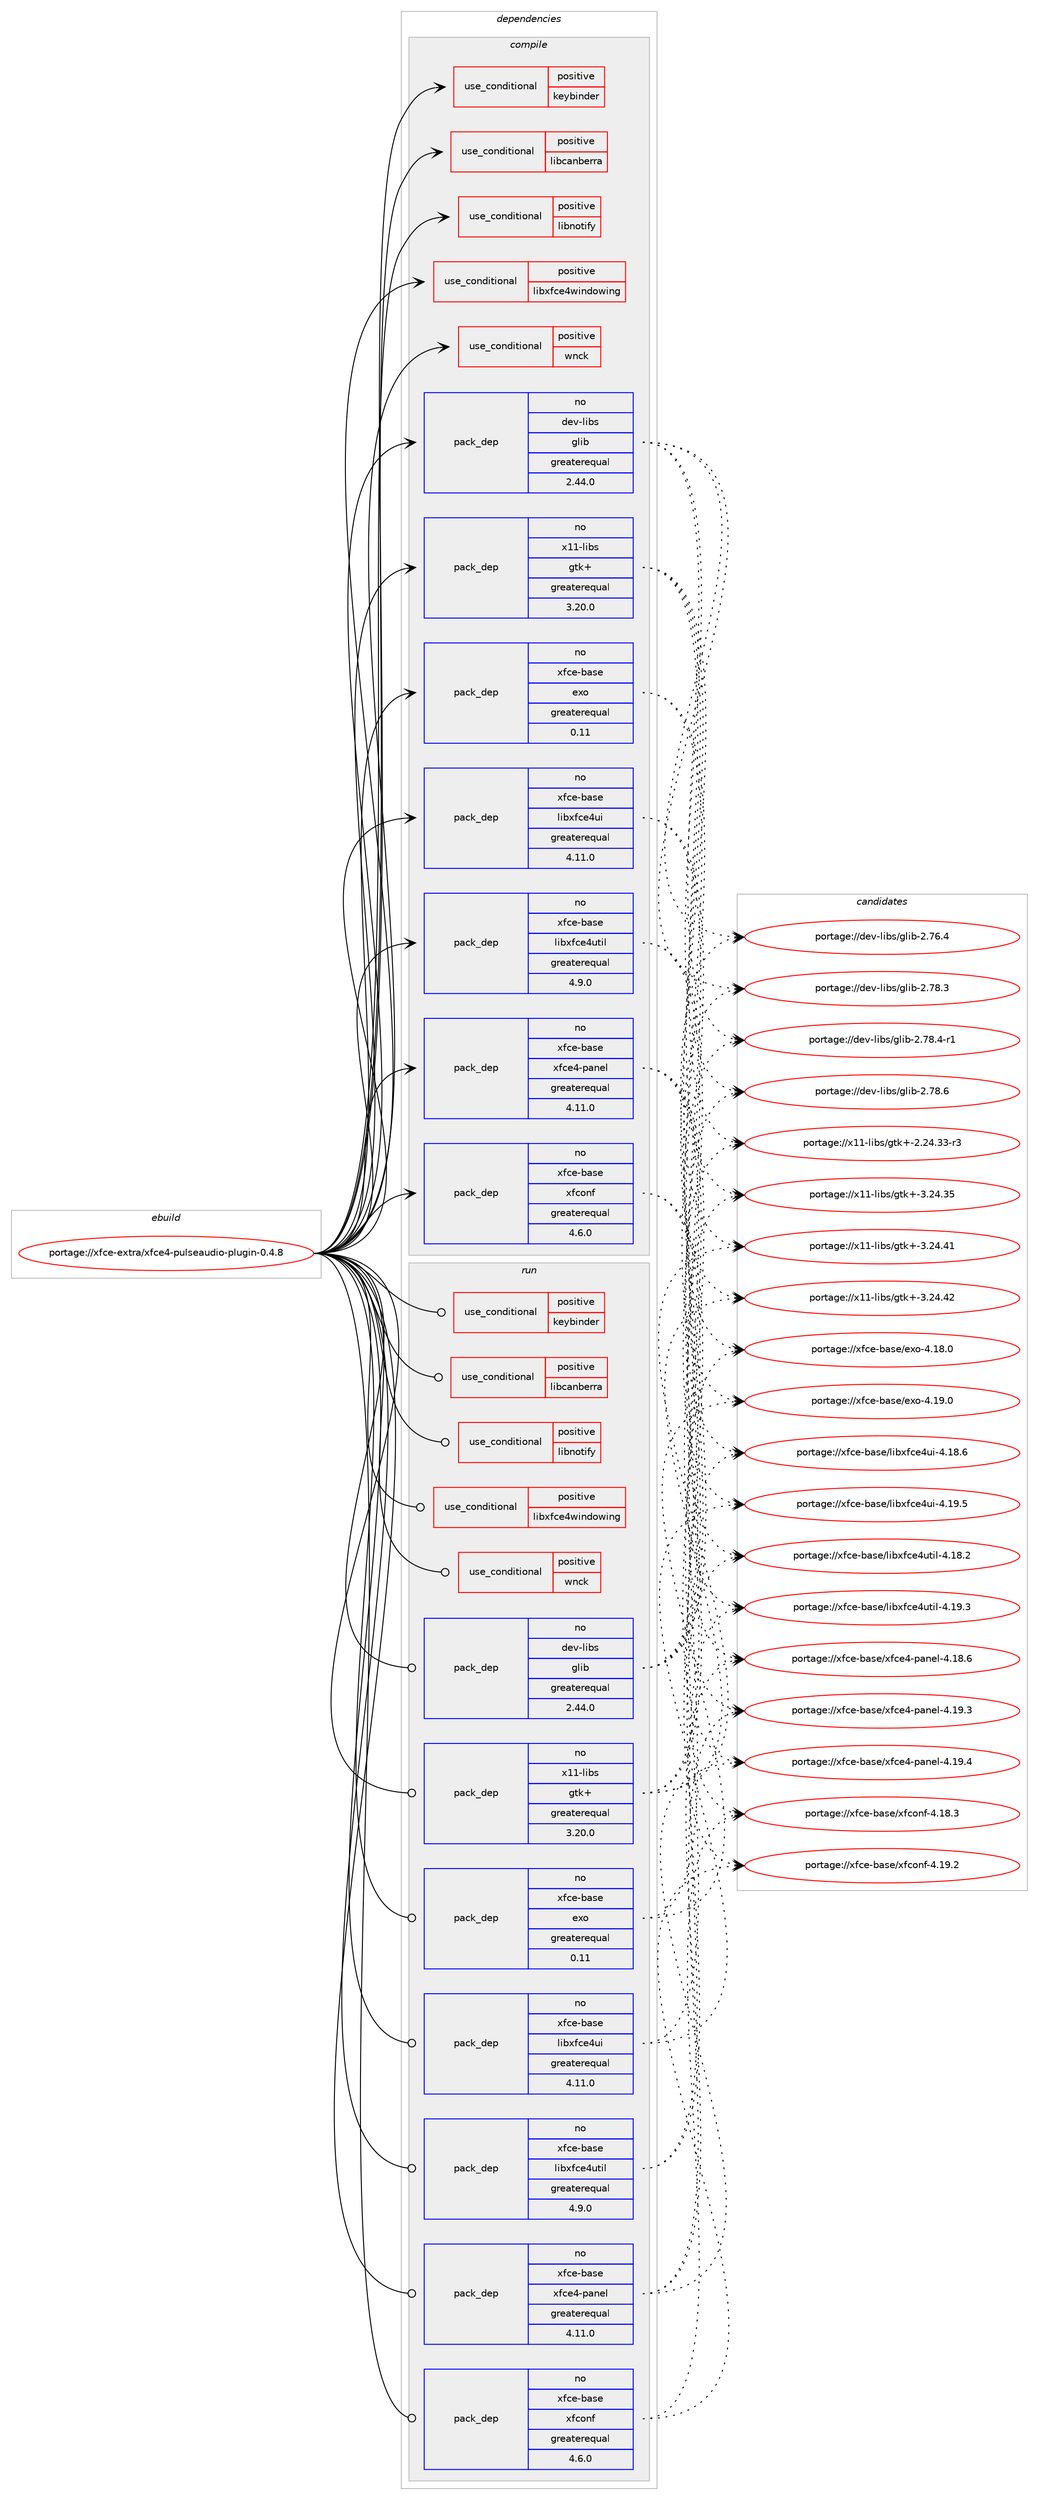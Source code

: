 digraph prolog {

# *************
# Graph options
# *************

newrank=true;
concentrate=true;
compound=true;
graph [rankdir=LR,fontname=Helvetica,fontsize=10,ranksep=1.5];#, ranksep=2.5, nodesep=0.2];
edge  [arrowhead=vee];
node  [fontname=Helvetica,fontsize=10];

# **********
# The ebuild
# **********

subgraph cluster_leftcol {
color=gray;
rank=same;
label=<<i>ebuild</i>>;
id [label="portage://xfce-extra/xfce4-pulseaudio-plugin-0.4.8", color=red, width=4, href="../xfce-extra/xfce4-pulseaudio-plugin-0.4.8.svg"];
}

# ****************
# The dependencies
# ****************

subgraph cluster_midcol {
color=gray;
label=<<i>dependencies</i>>;
subgraph cluster_compile {
fillcolor="#eeeeee";
style=filled;
label=<<i>compile</i>>;
subgraph cond1024 {
dependency2764 [label=<<TABLE BORDER="0" CELLBORDER="1" CELLSPACING="0" CELLPADDING="4"><TR><TD ROWSPAN="3" CELLPADDING="10">use_conditional</TD></TR><TR><TD>positive</TD></TR><TR><TD>keybinder</TD></TR></TABLE>>, shape=none, color=red];
# *** BEGIN UNKNOWN DEPENDENCY TYPE (TODO) ***
# dependency2764 -> package_dependency(portage://xfce-extra/xfce4-pulseaudio-plugin-0.4.8,install,no,dev-libs,keybinder,none,[,,],[slot(3)],[])
# *** END UNKNOWN DEPENDENCY TYPE (TODO) ***

}
id:e -> dependency2764:w [weight=20,style="solid",arrowhead="vee"];
subgraph cond1025 {
dependency2765 [label=<<TABLE BORDER="0" CELLBORDER="1" CELLSPACING="0" CELLPADDING="4"><TR><TD ROWSPAN="3" CELLPADDING="10">use_conditional</TD></TR><TR><TD>positive</TD></TR><TR><TD>libcanberra</TD></TR></TABLE>>, shape=none, color=red];
# *** BEGIN UNKNOWN DEPENDENCY TYPE (TODO) ***
# dependency2765 -> package_dependency(portage://xfce-extra/xfce4-pulseaudio-plugin-0.4.8,install,no,media-libs,libcanberra,none,[,,],[],[])
# *** END UNKNOWN DEPENDENCY TYPE (TODO) ***

}
id:e -> dependency2765:w [weight=20,style="solid",arrowhead="vee"];
subgraph cond1026 {
dependency2766 [label=<<TABLE BORDER="0" CELLBORDER="1" CELLSPACING="0" CELLPADDING="4"><TR><TD ROWSPAN="3" CELLPADDING="10">use_conditional</TD></TR><TR><TD>positive</TD></TR><TR><TD>libnotify</TD></TR></TABLE>>, shape=none, color=red];
# *** BEGIN UNKNOWN DEPENDENCY TYPE (TODO) ***
# dependency2766 -> package_dependency(portage://xfce-extra/xfce4-pulseaudio-plugin-0.4.8,install,no,x11-libs,libnotify,none,[,,],[],[])
# *** END UNKNOWN DEPENDENCY TYPE (TODO) ***

}
id:e -> dependency2766:w [weight=20,style="solid",arrowhead="vee"];
subgraph cond1027 {
dependency2767 [label=<<TABLE BORDER="0" CELLBORDER="1" CELLSPACING="0" CELLPADDING="4"><TR><TD ROWSPAN="3" CELLPADDING="10">use_conditional</TD></TR><TR><TD>positive</TD></TR><TR><TD>libxfce4windowing</TD></TR></TABLE>>, shape=none, color=red];
# *** BEGIN UNKNOWN DEPENDENCY TYPE (TODO) ***
# dependency2767 -> package_dependency(portage://xfce-extra/xfce4-pulseaudio-plugin-0.4.8,install,no,xfce-base,libxfce4windowing,none,[,,],any_same_slot,[])
# *** END UNKNOWN DEPENDENCY TYPE (TODO) ***

}
id:e -> dependency2767:w [weight=20,style="solid",arrowhead="vee"];
subgraph cond1028 {
dependency2768 [label=<<TABLE BORDER="0" CELLBORDER="1" CELLSPACING="0" CELLPADDING="4"><TR><TD ROWSPAN="3" CELLPADDING="10">use_conditional</TD></TR><TR><TD>positive</TD></TR><TR><TD>wnck</TD></TR></TABLE>>, shape=none, color=red];
# *** BEGIN UNKNOWN DEPENDENCY TYPE (TODO) ***
# dependency2768 -> package_dependency(portage://xfce-extra/xfce4-pulseaudio-plugin-0.4.8,install,no,x11-libs,libwnck,none,[,,],[slot(3)],[])
# *** END UNKNOWN DEPENDENCY TYPE (TODO) ***

}
id:e -> dependency2768:w [weight=20,style="solid",arrowhead="vee"];
subgraph pack1668 {
dependency2769 [label=<<TABLE BORDER="0" CELLBORDER="1" CELLSPACING="0" CELLPADDING="4" WIDTH="220"><TR><TD ROWSPAN="6" CELLPADDING="30">pack_dep</TD></TR><TR><TD WIDTH="110">no</TD></TR><TR><TD>dev-libs</TD></TR><TR><TD>glib</TD></TR><TR><TD>greaterequal</TD></TR><TR><TD>2.44.0</TD></TR></TABLE>>, shape=none, color=blue];
}
id:e -> dependency2769:w [weight=20,style="solid",arrowhead="vee"];
# *** BEGIN UNKNOWN DEPENDENCY TYPE (TODO) ***
# id -> package_dependency(portage://xfce-extra/xfce4-pulseaudio-plugin-0.4.8,install,no,media-libs,libpulse,none,[,,],any_same_slot,[use(enable(glib),none)])
# *** END UNKNOWN DEPENDENCY TYPE (TODO) ***

subgraph pack1669 {
dependency2770 [label=<<TABLE BORDER="0" CELLBORDER="1" CELLSPACING="0" CELLPADDING="4" WIDTH="220"><TR><TD ROWSPAN="6" CELLPADDING="30">pack_dep</TD></TR><TR><TD WIDTH="110">no</TD></TR><TR><TD>x11-libs</TD></TR><TR><TD>gtk+</TD></TR><TR><TD>greaterequal</TD></TR><TR><TD>3.20.0</TD></TR></TABLE>>, shape=none, color=blue];
}
id:e -> dependency2770:w [weight=20,style="solid",arrowhead="vee"];
subgraph pack1670 {
dependency2771 [label=<<TABLE BORDER="0" CELLBORDER="1" CELLSPACING="0" CELLPADDING="4" WIDTH="220"><TR><TD ROWSPAN="6" CELLPADDING="30">pack_dep</TD></TR><TR><TD WIDTH="110">no</TD></TR><TR><TD>xfce-base</TD></TR><TR><TD>exo</TD></TR><TR><TD>greaterequal</TD></TR><TR><TD>0.11</TD></TR></TABLE>>, shape=none, color=blue];
}
id:e -> dependency2771:w [weight=20,style="solid",arrowhead="vee"];
subgraph pack1671 {
dependency2772 [label=<<TABLE BORDER="0" CELLBORDER="1" CELLSPACING="0" CELLPADDING="4" WIDTH="220"><TR><TD ROWSPAN="6" CELLPADDING="30">pack_dep</TD></TR><TR><TD WIDTH="110">no</TD></TR><TR><TD>xfce-base</TD></TR><TR><TD>libxfce4ui</TD></TR><TR><TD>greaterequal</TD></TR><TR><TD>4.11.0</TD></TR></TABLE>>, shape=none, color=blue];
}
id:e -> dependency2772:w [weight=20,style="solid",arrowhead="vee"];
subgraph pack1672 {
dependency2773 [label=<<TABLE BORDER="0" CELLBORDER="1" CELLSPACING="0" CELLPADDING="4" WIDTH="220"><TR><TD ROWSPAN="6" CELLPADDING="30">pack_dep</TD></TR><TR><TD WIDTH="110">no</TD></TR><TR><TD>xfce-base</TD></TR><TR><TD>libxfce4util</TD></TR><TR><TD>greaterequal</TD></TR><TR><TD>4.9.0</TD></TR></TABLE>>, shape=none, color=blue];
}
id:e -> dependency2773:w [weight=20,style="solid",arrowhead="vee"];
subgraph pack1673 {
dependency2774 [label=<<TABLE BORDER="0" CELLBORDER="1" CELLSPACING="0" CELLPADDING="4" WIDTH="220"><TR><TD ROWSPAN="6" CELLPADDING="30">pack_dep</TD></TR><TR><TD WIDTH="110">no</TD></TR><TR><TD>xfce-base</TD></TR><TR><TD>xfce4-panel</TD></TR><TR><TD>greaterequal</TD></TR><TR><TD>4.11.0</TD></TR></TABLE>>, shape=none, color=blue];
}
id:e -> dependency2774:w [weight=20,style="solid",arrowhead="vee"];
subgraph pack1674 {
dependency2775 [label=<<TABLE BORDER="0" CELLBORDER="1" CELLSPACING="0" CELLPADDING="4" WIDTH="220"><TR><TD ROWSPAN="6" CELLPADDING="30">pack_dep</TD></TR><TR><TD WIDTH="110">no</TD></TR><TR><TD>xfce-base</TD></TR><TR><TD>xfconf</TD></TR><TR><TD>greaterequal</TD></TR><TR><TD>4.6.0</TD></TR></TABLE>>, shape=none, color=blue];
}
id:e -> dependency2775:w [weight=20,style="solid",arrowhead="vee"];
}
subgraph cluster_compileandrun {
fillcolor="#eeeeee";
style=filled;
label=<<i>compile and run</i>>;
}
subgraph cluster_run {
fillcolor="#eeeeee";
style=filled;
label=<<i>run</i>>;
subgraph cond1029 {
dependency2776 [label=<<TABLE BORDER="0" CELLBORDER="1" CELLSPACING="0" CELLPADDING="4"><TR><TD ROWSPAN="3" CELLPADDING="10">use_conditional</TD></TR><TR><TD>positive</TD></TR><TR><TD>keybinder</TD></TR></TABLE>>, shape=none, color=red];
# *** BEGIN UNKNOWN DEPENDENCY TYPE (TODO) ***
# dependency2776 -> package_dependency(portage://xfce-extra/xfce4-pulseaudio-plugin-0.4.8,run,no,dev-libs,keybinder,none,[,,],[slot(3)],[])
# *** END UNKNOWN DEPENDENCY TYPE (TODO) ***

}
id:e -> dependency2776:w [weight=20,style="solid",arrowhead="odot"];
subgraph cond1030 {
dependency2777 [label=<<TABLE BORDER="0" CELLBORDER="1" CELLSPACING="0" CELLPADDING="4"><TR><TD ROWSPAN="3" CELLPADDING="10">use_conditional</TD></TR><TR><TD>positive</TD></TR><TR><TD>libcanberra</TD></TR></TABLE>>, shape=none, color=red];
# *** BEGIN UNKNOWN DEPENDENCY TYPE (TODO) ***
# dependency2777 -> package_dependency(portage://xfce-extra/xfce4-pulseaudio-plugin-0.4.8,run,no,media-libs,libcanberra,none,[,,],[],[])
# *** END UNKNOWN DEPENDENCY TYPE (TODO) ***

}
id:e -> dependency2777:w [weight=20,style="solid",arrowhead="odot"];
subgraph cond1031 {
dependency2778 [label=<<TABLE BORDER="0" CELLBORDER="1" CELLSPACING="0" CELLPADDING="4"><TR><TD ROWSPAN="3" CELLPADDING="10">use_conditional</TD></TR><TR><TD>positive</TD></TR><TR><TD>libnotify</TD></TR></TABLE>>, shape=none, color=red];
# *** BEGIN UNKNOWN DEPENDENCY TYPE (TODO) ***
# dependency2778 -> package_dependency(portage://xfce-extra/xfce4-pulseaudio-plugin-0.4.8,run,no,x11-libs,libnotify,none,[,,],[],[])
# *** END UNKNOWN DEPENDENCY TYPE (TODO) ***

}
id:e -> dependency2778:w [weight=20,style="solid",arrowhead="odot"];
subgraph cond1032 {
dependency2779 [label=<<TABLE BORDER="0" CELLBORDER="1" CELLSPACING="0" CELLPADDING="4"><TR><TD ROWSPAN="3" CELLPADDING="10">use_conditional</TD></TR><TR><TD>positive</TD></TR><TR><TD>libxfce4windowing</TD></TR></TABLE>>, shape=none, color=red];
# *** BEGIN UNKNOWN DEPENDENCY TYPE (TODO) ***
# dependency2779 -> package_dependency(portage://xfce-extra/xfce4-pulseaudio-plugin-0.4.8,run,no,xfce-base,libxfce4windowing,none,[,,],any_same_slot,[])
# *** END UNKNOWN DEPENDENCY TYPE (TODO) ***

}
id:e -> dependency2779:w [weight=20,style="solid",arrowhead="odot"];
subgraph cond1033 {
dependency2780 [label=<<TABLE BORDER="0" CELLBORDER="1" CELLSPACING="0" CELLPADDING="4"><TR><TD ROWSPAN="3" CELLPADDING="10">use_conditional</TD></TR><TR><TD>positive</TD></TR><TR><TD>wnck</TD></TR></TABLE>>, shape=none, color=red];
# *** BEGIN UNKNOWN DEPENDENCY TYPE (TODO) ***
# dependency2780 -> package_dependency(portage://xfce-extra/xfce4-pulseaudio-plugin-0.4.8,run,no,x11-libs,libwnck,none,[,,],[slot(3)],[])
# *** END UNKNOWN DEPENDENCY TYPE (TODO) ***

}
id:e -> dependency2780:w [weight=20,style="solid",arrowhead="odot"];
subgraph pack1675 {
dependency2781 [label=<<TABLE BORDER="0" CELLBORDER="1" CELLSPACING="0" CELLPADDING="4" WIDTH="220"><TR><TD ROWSPAN="6" CELLPADDING="30">pack_dep</TD></TR><TR><TD WIDTH="110">no</TD></TR><TR><TD>dev-libs</TD></TR><TR><TD>glib</TD></TR><TR><TD>greaterequal</TD></TR><TR><TD>2.44.0</TD></TR></TABLE>>, shape=none, color=blue];
}
id:e -> dependency2781:w [weight=20,style="solid",arrowhead="odot"];
# *** BEGIN UNKNOWN DEPENDENCY TYPE (TODO) ***
# id -> package_dependency(portage://xfce-extra/xfce4-pulseaudio-plugin-0.4.8,run,no,media-libs,libpulse,none,[,,],any_same_slot,[use(enable(glib),none)])
# *** END UNKNOWN DEPENDENCY TYPE (TODO) ***

subgraph pack1676 {
dependency2782 [label=<<TABLE BORDER="0" CELLBORDER="1" CELLSPACING="0" CELLPADDING="4" WIDTH="220"><TR><TD ROWSPAN="6" CELLPADDING="30">pack_dep</TD></TR><TR><TD WIDTH="110">no</TD></TR><TR><TD>x11-libs</TD></TR><TR><TD>gtk+</TD></TR><TR><TD>greaterequal</TD></TR><TR><TD>3.20.0</TD></TR></TABLE>>, shape=none, color=blue];
}
id:e -> dependency2782:w [weight=20,style="solid",arrowhead="odot"];
subgraph pack1677 {
dependency2783 [label=<<TABLE BORDER="0" CELLBORDER="1" CELLSPACING="0" CELLPADDING="4" WIDTH="220"><TR><TD ROWSPAN="6" CELLPADDING="30">pack_dep</TD></TR><TR><TD WIDTH="110">no</TD></TR><TR><TD>xfce-base</TD></TR><TR><TD>exo</TD></TR><TR><TD>greaterequal</TD></TR><TR><TD>0.11</TD></TR></TABLE>>, shape=none, color=blue];
}
id:e -> dependency2783:w [weight=20,style="solid",arrowhead="odot"];
subgraph pack1678 {
dependency2784 [label=<<TABLE BORDER="0" CELLBORDER="1" CELLSPACING="0" CELLPADDING="4" WIDTH="220"><TR><TD ROWSPAN="6" CELLPADDING="30">pack_dep</TD></TR><TR><TD WIDTH="110">no</TD></TR><TR><TD>xfce-base</TD></TR><TR><TD>libxfce4ui</TD></TR><TR><TD>greaterequal</TD></TR><TR><TD>4.11.0</TD></TR></TABLE>>, shape=none, color=blue];
}
id:e -> dependency2784:w [weight=20,style="solid",arrowhead="odot"];
subgraph pack1679 {
dependency2785 [label=<<TABLE BORDER="0" CELLBORDER="1" CELLSPACING="0" CELLPADDING="4" WIDTH="220"><TR><TD ROWSPAN="6" CELLPADDING="30">pack_dep</TD></TR><TR><TD WIDTH="110">no</TD></TR><TR><TD>xfce-base</TD></TR><TR><TD>libxfce4util</TD></TR><TR><TD>greaterequal</TD></TR><TR><TD>4.9.0</TD></TR></TABLE>>, shape=none, color=blue];
}
id:e -> dependency2785:w [weight=20,style="solid",arrowhead="odot"];
subgraph pack1680 {
dependency2786 [label=<<TABLE BORDER="0" CELLBORDER="1" CELLSPACING="0" CELLPADDING="4" WIDTH="220"><TR><TD ROWSPAN="6" CELLPADDING="30">pack_dep</TD></TR><TR><TD WIDTH="110">no</TD></TR><TR><TD>xfce-base</TD></TR><TR><TD>xfce4-panel</TD></TR><TR><TD>greaterequal</TD></TR><TR><TD>4.11.0</TD></TR></TABLE>>, shape=none, color=blue];
}
id:e -> dependency2786:w [weight=20,style="solid",arrowhead="odot"];
subgraph pack1681 {
dependency2787 [label=<<TABLE BORDER="0" CELLBORDER="1" CELLSPACING="0" CELLPADDING="4" WIDTH="220"><TR><TD ROWSPAN="6" CELLPADDING="30">pack_dep</TD></TR><TR><TD WIDTH="110">no</TD></TR><TR><TD>xfce-base</TD></TR><TR><TD>xfconf</TD></TR><TR><TD>greaterequal</TD></TR><TR><TD>4.6.0</TD></TR></TABLE>>, shape=none, color=blue];
}
id:e -> dependency2787:w [weight=20,style="solid",arrowhead="odot"];
}
}

# **************
# The candidates
# **************

subgraph cluster_choices {
rank=same;
color=gray;
label=<<i>candidates</i>>;

subgraph choice1668 {
color=black;
nodesep=1;
choice1001011184510810598115471031081059845504655544652 [label="portage://dev-libs/glib-2.76.4", color=red, width=4,href="../dev-libs/glib-2.76.4.svg"];
choice1001011184510810598115471031081059845504655564651 [label="portage://dev-libs/glib-2.78.3", color=red, width=4,href="../dev-libs/glib-2.78.3.svg"];
choice10010111845108105981154710310810598455046555646524511449 [label="portage://dev-libs/glib-2.78.4-r1", color=red, width=4,href="../dev-libs/glib-2.78.4-r1.svg"];
choice1001011184510810598115471031081059845504655564654 [label="portage://dev-libs/glib-2.78.6", color=red, width=4,href="../dev-libs/glib-2.78.6.svg"];
dependency2769:e -> choice1001011184510810598115471031081059845504655544652:w [style=dotted,weight="100"];
dependency2769:e -> choice1001011184510810598115471031081059845504655564651:w [style=dotted,weight="100"];
dependency2769:e -> choice10010111845108105981154710310810598455046555646524511449:w [style=dotted,weight="100"];
dependency2769:e -> choice1001011184510810598115471031081059845504655564654:w [style=dotted,weight="100"];
}
subgraph choice1669 {
color=black;
nodesep=1;
choice12049494510810598115471031161074345504650524651514511451 [label="portage://x11-libs/gtk+-2.24.33-r3", color=red, width=4,href="../x11-libs/gtk+-2.24.33-r3.svg"];
choice1204949451081059811547103116107434551465052465153 [label="portage://x11-libs/gtk+-3.24.35", color=red, width=4,href="../x11-libs/gtk+-3.24.35.svg"];
choice1204949451081059811547103116107434551465052465249 [label="portage://x11-libs/gtk+-3.24.41", color=red, width=4,href="../x11-libs/gtk+-3.24.41.svg"];
choice1204949451081059811547103116107434551465052465250 [label="portage://x11-libs/gtk+-3.24.42", color=red, width=4,href="../x11-libs/gtk+-3.24.42.svg"];
dependency2770:e -> choice12049494510810598115471031161074345504650524651514511451:w [style=dotted,weight="100"];
dependency2770:e -> choice1204949451081059811547103116107434551465052465153:w [style=dotted,weight="100"];
dependency2770:e -> choice1204949451081059811547103116107434551465052465249:w [style=dotted,weight="100"];
dependency2770:e -> choice1204949451081059811547103116107434551465052465250:w [style=dotted,weight="100"];
}
subgraph choice1670 {
color=black;
nodesep=1;
choice120102991014598971151014710112011145524649564648 [label="portage://xfce-base/exo-4.18.0", color=red, width=4,href="../xfce-base/exo-4.18.0.svg"];
choice120102991014598971151014710112011145524649574648 [label="portage://xfce-base/exo-4.19.0", color=red, width=4,href="../xfce-base/exo-4.19.0.svg"];
dependency2771:e -> choice120102991014598971151014710112011145524649564648:w [style=dotted,weight="100"];
dependency2771:e -> choice120102991014598971151014710112011145524649574648:w [style=dotted,weight="100"];
}
subgraph choice1671 {
color=black;
nodesep=1;
choice120102991014598971151014710810598120102991015211710545524649564654 [label="portage://xfce-base/libxfce4ui-4.18.6", color=red, width=4,href="../xfce-base/libxfce4ui-4.18.6.svg"];
choice120102991014598971151014710810598120102991015211710545524649574653 [label="portage://xfce-base/libxfce4ui-4.19.5", color=red, width=4,href="../xfce-base/libxfce4ui-4.19.5.svg"];
dependency2772:e -> choice120102991014598971151014710810598120102991015211710545524649564654:w [style=dotted,weight="100"];
dependency2772:e -> choice120102991014598971151014710810598120102991015211710545524649574653:w [style=dotted,weight="100"];
}
subgraph choice1672 {
color=black;
nodesep=1;
choice120102991014598971151014710810598120102991015211711610510845524649564650 [label="portage://xfce-base/libxfce4util-4.18.2", color=red, width=4,href="../xfce-base/libxfce4util-4.18.2.svg"];
choice120102991014598971151014710810598120102991015211711610510845524649574651 [label="portage://xfce-base/libxfce4util-4.19.3", color=red, width=4,href="../xfce-base/libxfce4util-4.19.3.svg"];
dependency2773:e -> choice120102991014598971151014710810598120102991015211711610510845524649564650:w [style=dotted,weight="100"];
dependency2773:e -> choice120102991014598971151014710810598120102991015211711610510845524649574651:w [style=dotted,weight="100"];
}
subgraph choice1673 {
color=black;
nodesep=1;
choice12010299101459897115101471201029910152451129711010110845524649564654 [label="portage://xfce-base/xfce4-panel-4.18.6", color=red, width=4,href="../xfce-base/xfce4-panel-4.18.6.svg"];
choice12010299101459897115101471201029910152451129711010110845524649574651 [label="portage://xfce-base/xfce4-panel-4.19.3", color=red, width=4,href="../xfce-base/xfce4-panel-4.19.3.svg"];
choice12010299101459897115101471201029910152451129711010110845524649574652 [label="portage://xfce-base/xfce4-panel-4.19.4", color=red, width=4,href="../xfce-base/xfce4-panel-4.19.4.svg"];
dependency2774:e -> choice12010299101459897115101471201029910152451129711010110845524649564654:w [style=dotted,weight="100"];
dependency2774:e -> choice12010299101459897115101471201029910152451129711010110845524649574651:w [style=dotted,weight="100"];
dependency2774:e -> choice12010299101459897115101471201029910152451129711010110845524649574652:w [style=dotted,weight="100"];
}
subgraph choice1674 {
color=black;
nodesep=1;
choice12010299101459897115101471201029911111010245524649564651 [label="portage://xfce-base/xfconf-4.18.3", color=red, width=4,href="../xfce-base/xfconf-4.18.3.svg"];
choice12010299101459897115101471201029911111010245524649574650 [label="portage://xfce-base/xfconf-4.19.2", color=red, width=4,href="../xfce-base/xfconf-4.19.2.svg"];
dependency2775:e -> choice12010299101459897115101471201029911111010245524649564651:w [style=dotted,weight="100"];
dependency2775:e -> choice12010299101459897115101471201029911111010245524649574650:w [style=dotted,weight="100"];
}
subgraph choice1675 {
color=black;
nodesep=1;
choice1001011184510810598115471031081059845504655544652 [label="portage://dev-libs/glib-2.76.4", color=red, width=4,href="../dev-libs/glib-2.76.4.svg"];
choice1001011184510810598115471031081059845504655564651 [label="portage://dev-libs/glib-2.78.3", color=red, width=4,href="../dev-libs/glib-2.78.3.svg"];
choice10010111845108105981154710310810598455046555646524511449 [label="portage://dev-libs/glib-2.78.4-r1", color=red, width=4,href="../dev-libs/glib-2.78.4-r1.svg"];
choice1001011184510810598115471031081059845504655564654 [label="portage://dev-libs/glib-2.78.6", color=red, width=4,href="../dev-libs/glib-2.78.6.svg"];
dependency2781:e -> choice1001011184510810598115471031081059845504655544652:w [style=dotted,weight="100"];
dependency2781:e -> choice1001011184510810598115471031081059845504655564651:w [style=dotted,weight="100"];
dependency2781:e -> choice10010111845108105981154710310810598455046555646524511449:w [style=dotted,weight="100"];
dependency2781:e -> choice1001011184510810598115471031081059845504655564654:w [style=dotted,weight="100"];
}
subgraph choice1676 {
color=black;
nodesep=1;
choice12049494510810598115471031161074345504650524651514511451 [label="portage://x11-libs/gtk+-2.24.33-r3", color=red, width=4,href="../x11-libs/gtk+-2.24.33-r3.svg"];
choice1204949451081059811547103116107434551465052465153 [label="portage://x11-libs/gtk+-3.24.35", color=red, width=4,href="../x11-libs/gtk+-3.24.35.svg"];
choice1204949451081059811547103116107434551465052465249 [label="portage://x11-libs/gtk+-3.24.41", color=red, width=4,href="../x11-libs/gtk+-3.24.41.svg"];
choice1204949451081059811547103116107434551465052465250 [label="portage://x11-libs/gtk+-3.24.42", color=red, width=4,href="../x11-libs/gtk+-3.24.42.svg"];
dependency2782:e -> choice12049494510810598115471031161074345504650524651514511451:w [style=dotted,weight="100"];
dependency2782:e -> choice1204949451081059811547103116107434551465052465153:w [style=dotted,weight="100"];
dependency2782:e -> choice1204949451081059811547103116107434551465052465249:w [style=dotted,weight="100"];
dependency2782:e -> choice1204949451081059811547103116107434551465052465250:w [style=dotted,weight="100"];
}
subgraph choice1677 {
color=black;
nodesep=1;
choice120102991014598971151014710112011145524649564648 [label="portage://xfce-base/exo-4.18.0", color=red, width=4,href="../xfce-base/exo-4.18.0.svg"];
choice120102991014598971151014710112011145524649574648 [label="portage://xfce-base/exo-4.19.0", color=red, width=4,href="../xfce-base/exo-4.19.0.svg"];
dependency2783:e -> choice120102991014598971151014710112011145524649564648:w [style=dotted,weight="100"];
dependency2783:e -> choice120102991014598971151014710112011145524649574648:w [style=dotted,weight="100"];
}
subgraph choice1678 {
color=black;
nodesep=1;
choice120102991014598971151014710810598120102991015211710545524649564654 [label="portage://xfce-base/libxfce4ui-4.18.6", color=red, width=4,href="../xfce-base/libxfce4ui-4.18.6.svg"];
choice120102991014598971151014710810598120102991015211710545524649574653 [label="portage://xfce-base/libxfce4ui-4.19.5", color=red, width=4,href="../xfce-base/libxfce4ui-4.19.5.svg"];
dependency2784:e -> choice120102991014598971151014710810598120102991015211710545524649564654:w [style=dotted,weight="100"];
dependency2784:e -> choice120102991014598971151014710810598120102991015211710545524649574653:w [style=dotted,weight="100"];
}
subgraph choice1679 {
color=black;
nodesep=1;
choice120102991014598971151014710810598120102991015211711610510845524649564650 [label="portage://xfce-base/libxfce4util-4.18.2", color=red, width=4,href="../xfce-base/libxfce4util-4.18.2.svg"];
choice120102991014598971151014710810598120102991015211711610510845524649574651 [label="portage://xfce-base/libxfce4util-4.19.3", color=red, width=4,href="../xfce-base/libxfce4util-4.19.3.svg"];
dependency2785:e -> choice120102991014598971151014710810598120102991015211711610510845524649564650:w [style=dotted,weight="100"];
dependency2785:e -> choice120102991014598971151014710810598120102991015211711610510845524649574651:w [style=dotted,weight="100"];
}
subgraph choice1680 {
color=black;
nodesep=1;
choice12010299101459897115101471201029910152451129711010110845524649564654 [label="portage://xfce-base/xfce4-panel-4.18.6", color=red, width=4,href="../xfce-base/xfce4-panel-4.18.6.svg"];
choice12010299101459897115101471201029910152451129711010110845524649574651 [label="portage://xfce-base/xfce4-panel-4.19.3", color=red, width=4,href="../xfce-base/xfce4-panel-4.19.3.svg"];
choice12010299101459897115101471201029910152451129711010110845524649574652 [label="portage://xfce-base/xfce4-panel-4.19.4", color=red, width=4,href="../xfce-base/xfce4-panel-4.19.4.svg"];
dependency2786:e -> choice12010299101459897115101471201029910152451129711010110845524649564654:w [style=dotted,weight="100"];
dependency2786:e -> choice12010299101459897115101471201029910152451129711010110845524649574651:w [style=dotted,weight="100"];
dependency2786:e -> choice12010299101459897115101471201029910152451129711010110845524649574652:w [style=dotted,weight="100"];
}
subgraph choice1681 {
color=black;
nodesep=1;
choice12010299101459897115101471201029911111010245524649564651 [label="portage://xfce-base/xfconf-4.18.3", color=red, width=4,href="../xfce-base/xfconf-4.18.3.svg"];
choice12010299101459897115101471201029911111010245524649574650 [label="portage://xfce-base/xfconf-4.19.2", color=red, width=4,href="../xfce-base/xfconf-4.19.2.svg"];
dependency2787:e -> choice12010299101459897115101471201029911111010245524649564651:w [style=dotted,weight="100"];
dependency2787:e -> choice12010299101459897115101471201029911111010245524649574650:w [style=dotted,weight="100"];
}
}

}
